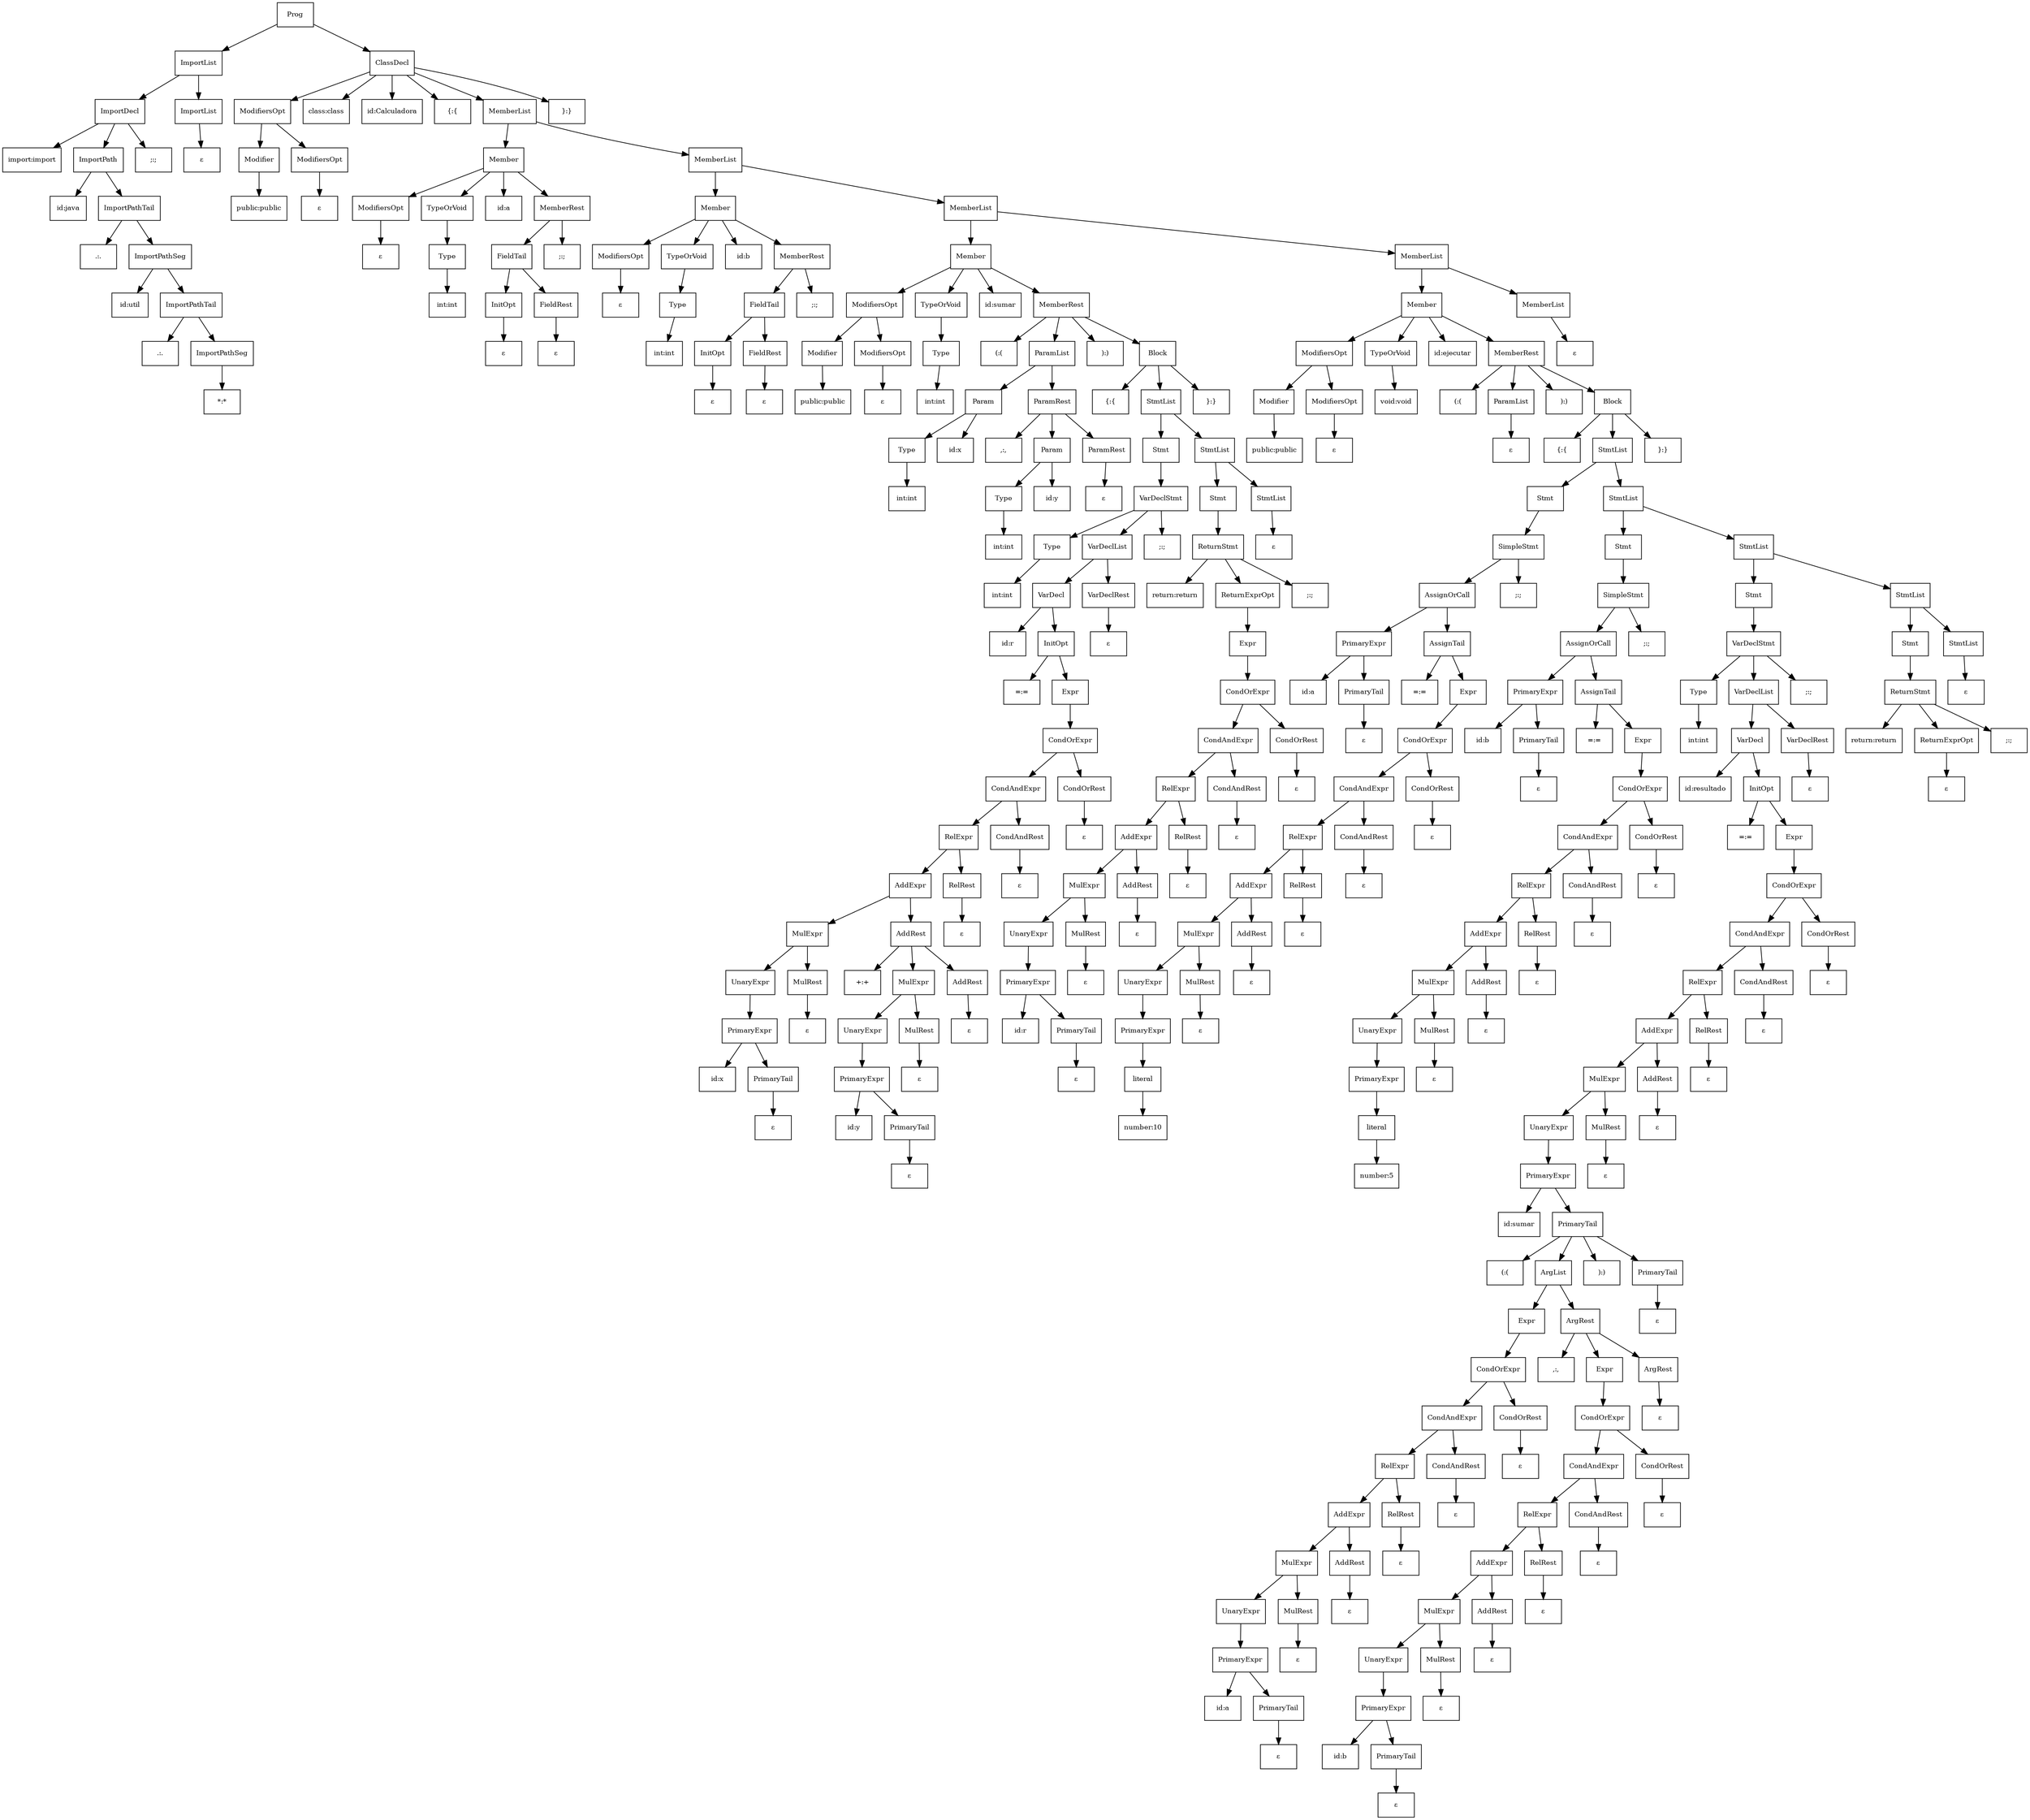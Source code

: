 digraph G {
  node [shape=box, fontsize=10];
  rankdir=TB;
  0 [label="Prog"];
  1 [label="ImportList"];
  2 [label="ImportDecl"];
  3 [label="import:import"];
  2 -> 3;
  4 [label="ImportPath"];
  5 [label="id:java"];
  4 -> 5;
  6 [label="ImportPathTail"];
  7 [label=".:."];
  6 -> 7;
  8 [label="ImportPathSeg"];
  9 [label="id:util"];
  8 -> 9;
  10 [label="ImportPathTail"];
  11 [label=".:."];
  10 -> 11;
  12 [label="ImportPathSeg"];
  13 [label="*:*"];
  12 -> 13;
  10 -> 12;
  8 -> 10;
  6 -> 8;
  4 -> 6;
  2 -> 4;
  14 [label=";:;"];
  2 -> 14;
  1 -> 2;
  15 [label="ImportList"];
  16 [label="ε"];
  15 -> 16;
  1 -> 15;
  0 -> 1;
  17 [label="ClassDecl"];
  18 [label="ModifiersOpt"];
  19 [label="Modifier"];
  20 [label="public:public"];
  19 -> 20;
  18 -> 19;
  21 [label="ModifiersOpt"];
  22 [label="ε"];
  21 -> 22;
  18 -> 21;
  17 -> 18;
  23 [label="class:class"];
  17 -> 23;
  24 [label="id:Calculadora"];
  17 -> 24;
  25 [label="{:{"];
  17 -> 25;
  26 [label="MemberList"];
  27 [label="Member"];
  28 [label="ModifiersOpt"];
  29 [label="ε"];
  28 -> 29;
  27 -> 28;
  30 [label="TypeOrVoid"];
  31 [label="Type"];
  32 [label="int:int"];
  31 -> 32;
  30 -> 31;
  27 -> 30;
  33 [label="id:a"];
  27 -> 33;
  34 [label="MemberRest"];
  35 [label="FieldTail"];
  36 [label="InitOpt"];
  37 [label="ε"];
  36 -> 37;
  35 -> 36;
  38 [label="FieldRest"];
  39 [label="ε"];
  38 -> 39;
  35 -> 38;
  34 -> 35;
  40 [label=";:;"];
  34 -> 40;
  27 -> 34;
  26 -> 27;
  41 [label="MemberList"];
  42 [label="Member"];
  43 [label="ModifiersOpt"];
  44 [label="ε"];
  43 -> 44;
  42 -> 43;
  45 [label="TypeOrVoid"];
  46 [label="Type"];
  47 [label="int:int"];
  46 -> 47;
  45 -> 46;
  42 -> 45;
  48 [label="id:b"];
  42 -> 48;
  49 [label="MemberRest"];
  50 [label="FieldTail"];
  51 [label="InitOpt"];
  52 [label="ε"];
  51 -> 52;
  50 -> 51;
  53 [label="FieldRest"];
  54 [label="ε"];
  53 -> 54;
  50 -> 53;
  49 -> 50;
  55 [label=";:;"];
  49 -> 55;
  42 -> 49;
  41 -> 42;
  56 [label="MemberList"];
  57 [label="Member"];
  58 [label="ModifiersOpt"];
  59 [label="Modifier"];
  60 [label="public:public"];
  59 -> 60;
  58 -> 59;
  61 [label="ModifiersOpt"];
  62 [label="ε"];
  61 -> 62;
  58 -> 61;
  57 -> 58;
  63 [label="TypeOrVoid"];
  64 [label="Type"];
  65 [label="int:int"];
  64 -> 65;
  63 -> 64;
  57 -> 63;
  66 [label="id:sumar"];
  57 -> 66;
  67 [label="MemberRest"];
  68 [label="(:("];
  67 -> 68;
  69 [label="ParamList"];
  70 [label="Param"];
  71 [label="Type"];
  72 [label="int:int"];
  71 -> 72;
  70 -> 71;
  73 [label="id:x"];
  70 -> 73;
  69 -> 70;
  74 [label="ParamRest"];
  75 [label=",:,"];
  74 -> 75;
  76 [label="Param"];
  77 [label="Type"];
  78 [label="int:int"];
  77 -> 78;
  76 -> 77;
  79 [label="id:y"];
  76 -> 79;
  74 -> 76;
  80 [label="ParamRest"];
  81 [label="ε"];
  80 -> 81;
  74 -> 80;
  69 -> 74;
  67 -> 69;
  82 [label="):)"];
  67 -> 82;
  83 [label="Block"];
  84 [label="{:{"];
  83 -> 84;
  85 [label="StmtList"];
  86 [label="Stmt"];
  87 [label="VarDeclStmt"];
  88 [label="Type"];
  89 [label="int:int"];
  88 -> 89;
  87 -> 88;
  90 [label="VarDeclList"];
  91 [label="VarDecl"];
  92 [label="id:r"];
  91 -> 92;
  93 [label="InitOpt"];
  94 [label="=:="];
  93 -> 94;
  95 [label="Expr"];
  96 [label="CondOrExpr"];
  97 [label="CondAndExpr"];
  98 [label="RelExpr"];
  99 [label="AddExpr"];
  100 [label="MulExpr"];
  101 [label="UnaryExpr"];
  102 [label="PrimaryExpr"];
  103 [label="id:x"];
  102 -> 103;
  104 [label="PrimaryTail"];
  105 [label="ε"];
  104 -> 105;
  102 -> 104;
  101 -> 102;
  100 -> 101;
  106 [label="MulRest"];
  107 [label="ε"];
  106 -> 107;
  100 -> 106;
  99 -> 100;
  108 [label="AddRest"];
  109 [label="+:+"];
  108 -> 109;
  110 [label="MulExpr"];
  111 [label="UnaryExpr"];
  112 [label="PrimaryExpr"];
  113 [label="id:y"];
  112 -> 113;
  114 [label="PrimaryTail"];
  115 [label="ε"];
  114 -> 115;
  112 -> 114;
  111 -> 112;
  110 -> 111;
  116 [label="MulRest"];
  117 [label="ε"];
  116 -> 117;
  110 -> 116;
  108 -> 110;
  118 [label="AddRest"];
  119 [label="ε"];
  118 -> 119;
  108 -> 118;
  99 -> 108;
  98 -> 99;
  120 [label="RelRest"];
  121 [label="ε"];
  120 -> 121;
  98 -> 120;
  97 -> 98;
  122 [label="CondAndRest"];
  123 [label="ε"];
  122 -> 123;
  97 -> 122;
  96 -> 97;
  124 [label="CondOrRest"];
  125 [label="ε"];
  124 -> 125;
  96 -> 124;
  95 -> 96;
  93 -> 95;
  91 -> 93;
  90 -> 91;
  126 [label="VarDeclRest"];
  127 [label="ε"];
  126 -> 127;
  90 -> 126;
  87 -> 90;
  128 [label=";:;"];
  87 -> 128;
  86 -> 87;
  85 -> 86;
  129 [label="StmtList"];
  130 [label="Stmt"];
  131 [label="ReturnStmt"];
  132 [label="return:return"];
  131 -> 132;
  133 [label="ReturnExprOpt"];
  134 [label="Expr"];
  135 [label="CondOrExpr"];
  136 [label="CondAndExpr"];
  137 [label="RelExpr"];
  138 [label="AddExpr"];
  139 [label="MulExpr"];
  140 [label="UnaryExpr"];
  141 [label="PrimaryExpr"];
  142 [label="id:r"];
  141 -> 142;
  143 [label="PrimaryTail"];
  144 [label="ε"];
  143 -> 144;
  141 -> 143;
  140 -> 141;
  139 -> 140;
  145 [label="MulRest"];
  146 [label="ε"];
  145 -> 146;
  139 -> 145;
  138 -> 139;
  147 [label="AddRest"];
  148 [label="ε"];
  147 -> 148;
  138 -> 147;
  137 -> 138;
  149 [label="RelRest"];
  150 [label="ε"];
  149 -> 150;
  137 -> 149;
  136 -> 137;
  151 [label="CondAndRest"];
  152 [label="ε"];
  151 -> 152;
  136 -> 151;
  135 -> 136;
  153 [label="CondOrRest"];
  154 [label="ε"];
  153 -> 154;
  135 -> 153;
  134 -> 135;
  133 -> 134;
  131 -> 133;
  155 [label=";:;"];
  131 -> 155;
  130 -> 131;
  129 -> 130;
  156 [label="StmtList"];
  157 [label="ε"];
  156 -> 157;
  129 -> 156;
  85 -> 129;
  83 -> 85;
  158 [label="}:}"];
  83 -> 158;
  67 -> 83;
  57 -> 67;
  56 -> 57;
  159 [label="MemberList"];
  160 [label="Member"];
  161 [label="ModifiersOpt"];
  162 [label="Modifier"];
  163 [label="public:public"];
  162 -> 163;
  161 -> 162;
  164 [label="ModifiersOpt"];
  165 [label="ε"];
  164 -> 165;
  161 -> 164;
  160 -> 161;
  166 [label="TypeOrVoid"];
  167 [label="void:void"];
  166 -> 167;
  160 -> 166;
  168 [label="id:ejecutar"];
  160 -> 168;
  169 [label="MemberRest"];
  170 [label="(:("];
  169 -> 170;
  171 [label="ParamList"];
  172 [label="ε"];
  171 -> 172;
  169 -> 171;
  173 [label="):)"];
  169 -> 173;
  174 [label="Block"];
  175 [label="{:{"];
  174 -> 175;
  176 [label="StmtList"];
  177 [label="Stmt"];
  178 [label="SimpleStmt"];
  179 [label="AssignOrCall"];
  180 [label="PrimaryExpr"];
  181 [label="id:a"];
  180 -> 181;
  182 [label="PrimaryTail"];
  183 [label="ε"];
  182 -> 183;
  180 -> 182;
  179 -> 180;
  184 [label="AssignTail"];
  185 [label="=:="];
  184 -> 185;
  186 [label="Expr"];
  187 [label="CondOrExpr"];
  188 [label="CondAndExpr"];
  189 [label="RelExpr"];
  190 [label="AddExpr"];
  191 [label="MulExpr"];
  192 [label="UnaryExpr"];
  193 [label="PrimaryExpr"];
  194 [label="literal"];
  195 [label="number:10"];
  194 -> 195;
  193 -> 194;
  192 -> 193;
  191 -> 192;
  196 [label="MulRest"];
  197 [label="ε"];
  196 -> 197;
  191 -> 196;
  190 -> 191;
  198 [label="AddRest"];
  199 [label="ε"];
  198 -> 199;
  190 -> 198;
  189 -> 190;
  200 [label="RelRest"];
  201 [label="ε"];
  200 -> 201;
  189 -> 200;
  188 -> 189;
  202 [label="CondAndRest"];
  203 [label="ε"];
  202 -> 203;
  188 -> 202;
  187 -> 188;
  204 [label="CondOrRest"];
  205 [label="ε"];
  204 -> 205;
  187 -> 204;
  186 -> 187;
  184 -> 186;
  179 -> 184;
  178 -> 179;
  206 [label=";:;"];
  178 -> 206;
  177 -> 178;
  176 -> 177;
  207 [label="StmtList"];
  208 [label="Stmt"];
  209 [label="SimpleStmt"];
  210 [label="AssignOrCall"];
  211 [label="PrimaryExpr"];
  212 [label="id:b"];
  211 -> 212;
  213 [label="PrimaryTail"];
  214 [label="ε"];
  213 -> 214;
  211 -> 213;
  210 -> 211;
  215 [label="AssignTail"];
  216 [label="=:="];
  215 -> 216;
  217 [label="Expr"];
  218 [label="CondOrExpr"];
  219 [label="CondAndExpr"];
  220 [label="RelExpr"];
  221 [label="AddExpr"];
  222 [label="MulExpr"];
  223 [label="UnaryExpr"];
  224 [label="PrimaryExpr"];
  225 [label="literal"];
  226 [label="number:5"];
  225 -> 226;
  224 -> 225;
  223 -> 224;
  222 -> 223;
  227 [label="MulRest"];
  228 [label="ε"];
  227 -> 228;
  222 -> 227;
  221 -> 222;
  229 [label="AddRest"];
  230 [label="ε"];
  229 -> 230;
  221 -> 229;
  220 -> 221;
  231 [label="RelRest"];
  232 [label="ε"];
  231 -> 232;
  220 -> 231;
  219 -> 220;
  233 [label="CondAndRest"];
  234 [label="ε"];
  233 -> 234;
  219 -> 233;
  218 -> 219;
  235 [label="CondOrRest"];
  236 [label="ε"];
  235 -> 236;
  218 -> 235;
  217 -> 218;
  215 -> 217;
  210 -> 215;
  209 -> 210;
  237 [label=";:;"];
  209 -> 237;
  208 -> 209;
  207 -> 208;
  238 [label="StmtList"];
  239 [label="Stmt"];
  240 [label="VarDeclStmt"];
  241 [label="Type"];
  242 [label="int:int"];
  241 -> 242;
  240 -> 241;
  243 [label="VarDeclList"];
  244 [label="VarDecl"];
  245 [label="id:resultado"];
  244 -> 245;
  246 [label="InitOpt"];
  247 [label="=:="];
  246 -> 247;
  248 [label="Expr"];
  249 [label="CondOrExpr"];
  250 [label="CondAndExpr"];
  251 [label="RelExpr"];
  252 [label="AddExpr"];
  253 [label="MulExpr"];
  254 [label="UnaryExpr"];
  255 [label="PrimaryExpr"];
  256 [label="id:sumar"];
  255 -> 256;
  257 [label="PrimaryTail"];
  258 [label="(:("];
  257 -> 258;
  259 [label="ArgList"];
  260 [label="Expr"];
  261 [label="CondOrExpr"];
  262 [label="CondAndExpr"];
  263 [label="RelExpr"];
  264 [label="AddExpr"];
  265 [label="MulExpr"];
  266 [label="UnaryExpr"];
  267 [label="PrimaryExpr"];
  268 [label="id:a"];
  267 -> 268;
  269 [label="PrimaryTail"];
  270 [label="ε"];
  269 -> 270;
  267 -> 269;
  266 -> 267;
  265 -> 266;
  271 [label="MulRest"];
  272 [label="ε"];
  271 -> 272;
  265 -> 271;
  264 -> 265;
  273 [label="AddRest"];
  274 [label="ε"];
  273 -> 274;
  264 -> 273;
  263 -> 264;
  275 [label="RelRest"];
  276 [label="ε"];
  275 -> 276;
  263 -> 275;
  262 -> 263;
  277 [label="CondAndRest"];
  278 [label="ε"];
  277 -> 278;
  262 -> 277;
  261 -> 262;
  279 [label="CondOrRest"];
  280 [label="ε"];
  279 -> 280;
  261 -> 279;
  260 -> 261;
  259 -> 260;
  281 [label="ArgRest"];
  282 [label=",:,"];
  281 -> 282;
  283 [label="Expr"];
  284 [label="CondOrExpr"];
  285 [label="CondAndExpr"];
  286 [label="RelExpr"];
  287 [label="AddExpr"];
  288 [label="MulExpr"];
  289 [label="UnaryExpr"];
  290 [label="PrimaryExpr"];
  291 [label="id:b"];
  290 -> 291;
  292 [label="PrimaryTail"];
  293 [label="ε"];
  292 -> 293;
  290 -> 292;
  289 -> 290;
  288 -> 289;
  294 [label="MulRest"];
  295 [label="ε"];
  294 -> 295;
  288 -> 294;
  287 -> 288;
  296 [label="AddRest"];
  297 [label="ε"];
  296 -> 297;
  287 -> 296;
  286 -> 287;
  298 [label="RelRest"];
  299 [label="ε"];
  298 -> 299;
  286 -> 298;
  285 -> 286;
  300 [label="CondAndRest"];
  301 [label="ε"];
  300 -> 301;
  285 -> 300;
  284 -> 285;
  302 [label="CondOrRest"];
  303 [label="ε"];
  302 -> 303;
  284 -> 302;
  283 -> 284;
  281 -> 283;
  304 [label="ArgRest"];
  305 [label="ε"];
  304 -> 305;
  281 -> 304;
  259 -> 281;
  257 -> 259;
  306 [label="):)"];
  257 -> 306;
  307 [label="PrimaryTail"];
  308 [label="ε"];
  307 -> 308;
  257 -> 307;
  255 -> 257;
  254 -> 255;
  253 -> 254;
  309 [label="MulRest"];
  310 [label="ε"];
  309 -> 310;
  253 -> 309;
  252 -> 253;
  311 [label="AddRest"];
  312 [label="ε"];
  311 -> 312;
  252 -> 311;
  251 -> 252;
  313 [label="RelRest"];
  314 [label="ε"];
  313 -> 314;
  251 -> 313;
  250 -> 251;
  315 [label="CondAndRest"];
  316 [label="ε"];
  315 -> 316;
  250 -> 315;
  249 -> 250;
  317 [label="CondOrRest"];
  318 [label="ε"];
  317 -> 318;
  249 -> 317;
  248 -> 249;
  246 -> 248;
  244 -> 246;
  243 -> 244;
  319 [label="VarDeclRest"];
  320 [label="ε"];
  319 -> 320;
  243 -> 319;
  240 -> 243;
  321 [label=";:;"];
  240 -> 321;
  239 -> 240;
  238 -> 239;
  322 [label="StmtList"];
  323 [label="Stmt"];
  324 [label="ReturnStmt"];
  325 [label="return:return"];
  324 -> 325;
  326 [label="ReturnExprOpt"];
  327 [label="ε"];
  326 -> 327;
  324 -> 326;
  328 [label=";:;"];
  324 -> 328;
  323 -> 324;
  322 -> 323;
  329 [label="StmtList"];
  330 [label="ε"];
  329 -> 330;
  322 -> 329;
  238 -> 322;
  207 -> 238;
  176 -> 207;
  174 -> 176;
  331 [label="}:}"];
  174 -> 331;
  169 -> 174;
  160 -> 169;
  159 -> 160;
  332 [label="MemberList"];
  333 [label="ε"];
  332 -> 333;
  159 -> 332;
  56 -> 159;
  41 -> 56;
  26 -> 41;
  17 -> 26;
  334 [label="}:}"];
  17 -> 334;
  0 -> 17;
}